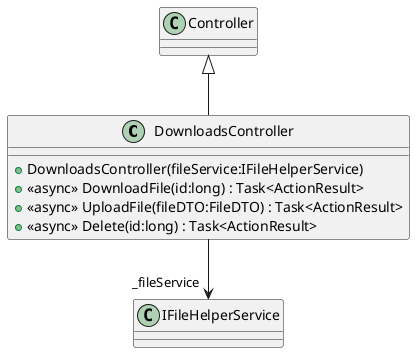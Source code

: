 @startuml
class DownloadsController {
    + DownloadsController(fileService:IFileHelperService)
    + <<async>> DownloadFile(id:long) : Task<ActionResult>
    + <<async>> UploadFile(fileDTO:FileDTO) : Task<ActionResult>
    + <<async>> Delete(id:long) : Task<ActionResult>
}
Controller <|-- DownloadsController
DownloadsController --> "_fileService" IFileHelperService
@enduml
